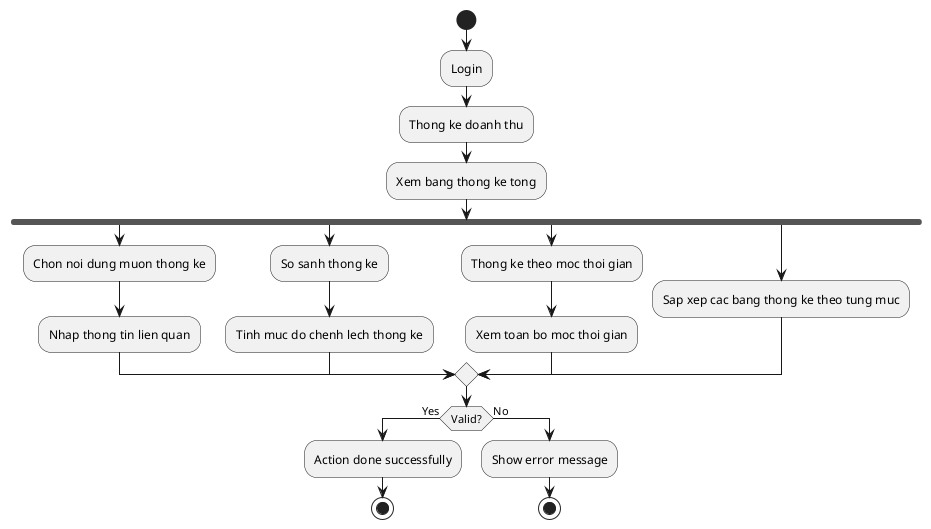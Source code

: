 @startuml Thong ke doanh thu

start
:Login;
:Thong ke doanh thu;
:Xem bang thong ke tong;
fork
:Chon noi dung muon thong ke;
:Nhap thong tin lien quan;

fork again
:So sanh thong ke;
:Tinh muc do chenh lech thong ke;

fork again
:Thong ke theo moc thoi gian;
:Xem toan bo moc thoi gian;

fork again
:Sap xep cac bang thong ke theo tung muc;
end merge
if (Valid?) then (Yes)
:Action done successfully;
stop
else (No)
:Show error message;
stop